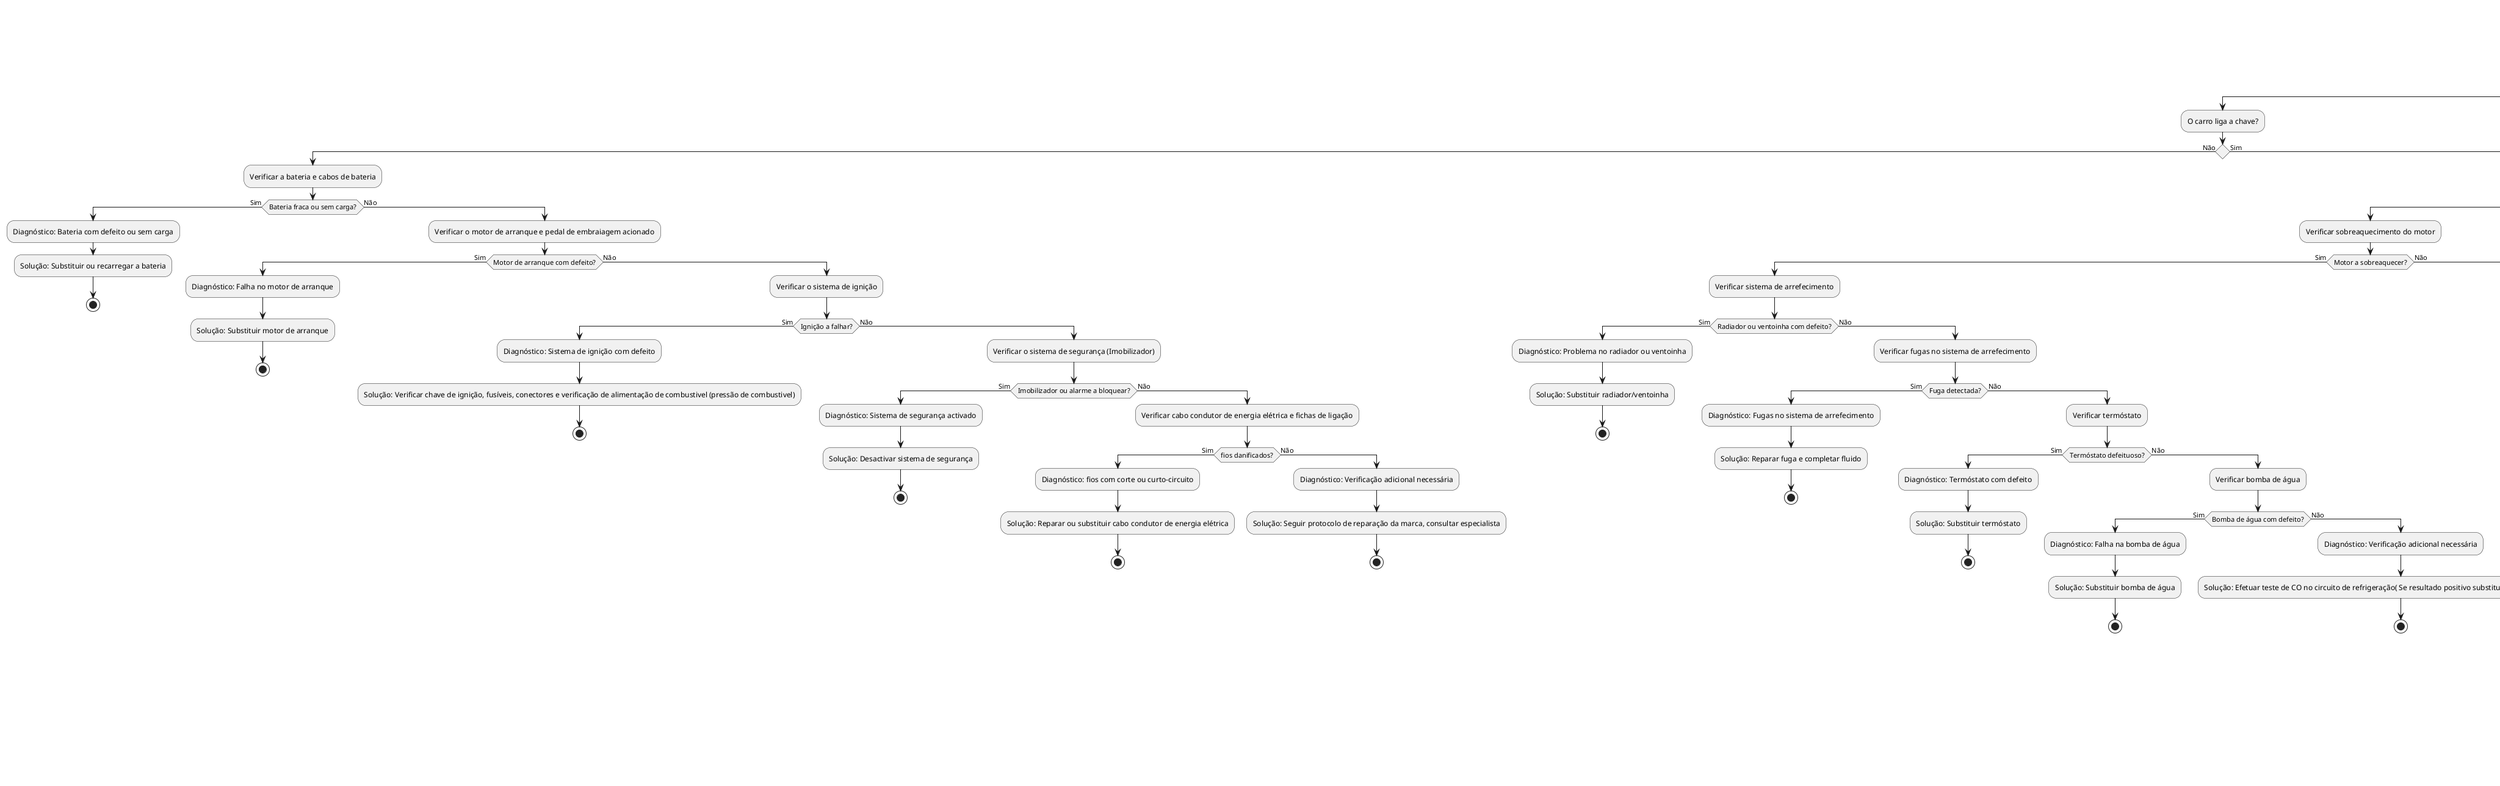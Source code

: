 @startuml
title Workflow de Diagnóstico Mecânico Completo - Diagnósticos Expandidos

start

:O carro apresenta algum problema?;
if (Sim) then (Sim)
  :O carro liga a chave?;
  if () then (Não)
    :Verificar a bateria e cabos de bateria;
    if (Bateria fraca ou sem carga?) then (Sim)
      :Diagnóstico: Bateria com defeito ou sem carga;
      :Solução: Substituir ou recarregar a bateria;
      stop
    else (Não)
      :Verificar o motor de arranque e pedal de embraiagem acionado;
      if (Motor de arranque com defeito?) then (Sim)
        :Diagnóstico: Falha no motor de arranque;
        :Solução: Substituir motor de arranque;
        stop
      else (Não)
        :Verificar o sistema de ignição;
        if (Ignição a falhar?) then (Sim)
          :Diagnóstico: Sistema de ignição com defeito;
          :Solução: Verificar chave de ignição, fusíveis, conectores e verificação de alimentação de combustivel (pressão de combustivel);
          stop
        else (Não)
          :Verificar o sistema de segurança (Imobilizador);
          if (Imobilizador ou alarme a bloquear?) then (Sim)
            :Diagnóstico: Sistema de segurança activado;
            :Solução: Desactivar sistema de segurança;
            stop
          else (Não)
            :Verificar cabo condutor de energia elétrica e fichas de ligação;
            if (fios danificados?) then (Sim)
              :Diagnóstico: fios com corte ou curto-circuito;
              :Solução: Reparar ou substituir cabo condutor de energia elétrica;
              stop
            else (Não)
              :Diagnóstico: Verificação adicional necessária;
              :Solução: Seguir protocolo de reparação da marca, consultar especialista;
              stop
            endif
          endif
        endif
      endif
    endif
  else (Sim)
    :O carro liga mas vai abaixo?;
    if (Sim) then (Sim)
      :Verificar sobreaquecimento do motor;
      if (Motor a sobreaquecer?) then (Sim)
        :Verificar sistema de arrefecimento;
        if (Radiador ou ventoinha com defeito?) then (Sim)
          :Diagnóstico: Problema no radiador ou ventoinha;
          :Solução: Substituir radiador/ventoinha;
          stop
        else (Não)
          :Verificar fugas no sistema de arrefecimento;
          if (Fuga detectada?) then (Sim)
            :Diagnóstico: Fugas no sistema de arrefecimento;
            :Solução: Reparar fuga e completar fluido;
            stop
          else (Não)
            :Verificar termóstato;
            if (Termóstato defeituoso?) then (Sim)
              :Diagnóstico: Termóstato com defeito;
              :Solução: Substituir termóstato;
              stop
            else (Não)
              :Verificar bomba de água;
              if (Bomba de água com defeito?) then (Sim)
                :Diagnóstico: Falha na bomba de água;
                :Solução: Substituir bomba de água;
                stop
              else (Não)
                :Diagnóstico: Verificação adicional necessária;
                :Solução: Efetuar teste de CO no circuito de refrigeração( Se resultado positivo substituir junta de cabeça de motor);
                stop
              endif
            endif
          endif
        endif
      else (Não)
        :Verificar sistema de combustível;
        if (Falta de combustível ou falha na bomba?) then (Sim)
          :Diagnóstico: Falta de combustível ou bomba de combustível com defeito;
          :Solução: Reabastecer ou substituir a bomba de combustível;
          stop
        else (Não)
          :Verificar filtro de combustível;
          if (Filtro de combustível entupido?) then (Sim)
            :Diagnóstico: Filtro de combustível entupido;
            :Solução: Substituir filtro de combustível;
            stop
          else (Não)
            :Verificar sistema de injeção de combustível;
            if (Injeção de combustível com defeito?) then (Sim)
              :Diagnóstico: Injeção de combustível com defeito;
              :Solução: Limpar ou substituir injetores;
              stop
            else (Não)
              :Verificar sistema de ignição;
              if (Velas de ignição defeituosas?) then (Sim)
                :Diagnóstico: Falha nas velas de ignição;
                :Solução: Substituir velas de ignição;
                stop
              else (Não)
                :Verificar sensores do motor (MAP, MAF, Sensor de rotação de cambota, Sensores de Vara de Cames, etc.);
                if (Sensores defeituosos?) then (Sim)
                  :Diagnóstico: Sensor do motor com falha;
                  :Solução: Verificar e substituir sensores;
                  stop
                else (Não)
                  :Diagnóstico: Problema indeterminado;
                  :Solução: Seguir protocolo de OBD2 calculador de motor;
                  stop
                endif
              endif
            endif
          endif
        endif
      endif
    else (Não (Carro liga e nao vai abaixo))
      :O carro faz barulho anormal?;
      if (Sim) then (Sim)
        :Verificar motor;
        if (Barulho no motor?) then (Sim)
          :Verificar correias ou corrente dentada;
          if (Correia dentada gasta?) then (Sim)
            :Diagnóstico: Correia dentada gasta e rolamentos;
            :Solução: Substituir kit de distribuição;
            stop
          else (Não)
            :Verificar lubrificação do motor;
            :Verificar nível de óleo;
            if (Nível de óleo < Mínimo) then (Sim)
              :Diagnóstico: Nível de óleo insuficiente;
              :Solução: Completar nível de óleo;
              stop
            else if (Nível de óleo > Máximo) then (Sim)
              :Diagnóstico: Excesso de óleo;
              :Solução: Retirar excesso de óleo;
              stop
            else (Normal)
              :Verificar velas de aquecimento (em motores a diesel);
              if (Velas de aquecimento com defeito?) then (Sim)
                :Diagnóstico: Falha nas velas de aquecimento;
                :Solução: Substituir velas de aquecimento;
                stop
              else (Não)
                :Verificar sistema de escape;
                if (Problema no sistema de escape?) then (Sim)
                  :Diagnóstico: Vazamento ou bloqueio no sistema de escape;
                  :Solução: Reparar ou substituir sistema de escape;
                  stop
                else (Não)
                  :Diagnóstico: Verificação adicional necessária;
                  :Solução: Consultar especialista;
                  stop
                endif
              endif
            endif
          endif
        else (Não)
            :Verificar suspensão e rodas;
            if (Barulho na suspensão ou rodas?) then (Sim)
              :Verificar rolamentos de roda (Acrescentar verificação de pneus, jantes e calços de travão);
              if (Problema com pneus, jantes ou calços de travão?) then (Sim)
                :Diagnóstico: Problema nos pneus, jantes ou calços de travão;
                :Solução: Reparar ou substituir pneus, jantes ou calços de travão conforme necessário;
                stop
              else (Não)
                if (Amortecedores gastos ou bases de amortecedores?) then (Sim)
                :Diagnóstico: Amortecedores gastos ou bases de amortecedores gastos;
                :Solução: Substituir kit de amortecedores;
                  stop
              else (Não)
                :Diagnóstico: Problema não identificado;
                :Solução: Consultar especialista;
                stop
              endif
            endif
          else (Não)
            :Diagnóstico: Sem barulhos anormais;
            stop
          endif
        endif
      else (Não)
        :O carro apresenta dificuldade ao travar?;
        if (Sim) then (Sim)
          :Verificar sistema de travões;
          if (Pastilhas de travão gastas?) then (Sim)
            :Diagnóstico: Pastilhas de travão gastas;
            :Solução: Substituir pastilhas de travão;
            stop
          else (Não)
            :Verificar discos de travão;
            if (Discos de travão gastos?) then (Sim)
              :Diagnóstico: Discos de travão gastos;
              :Solução: Substituir discos de travão;
              stop
            else (Não)
              :Verificar fluido de travão;
              if (Nível de fluido < Mínimo) then (Sim)
                :Diagnóstico: Nível de fluido insuficiente;
                :Solução: Completar fluido de travão e corrigir possiveis fugas;
                stop
              else if (Nível de fluido > Máximo) then (Sim)
                :Diagnóstico: Excesso de fluido de travão;
                :Solução: Ajustar nível de fluido de travão;
                stop
              else (Normal)
                :Verificar servofreio;
                if (Problema no servofreio?) then (Sim)
                  :Diagnóstico: Servofreio defeituoso;
                  :Solução: Reparar ou substituir servofreio;
                  stop
                else (Não)
                  :Verificar sistema ABS;
                  if (ABS com falha?) then (Sim)
                    :Diagnóstico: Sistema ABS com defeito;
                    :Solução: Verificar e reparar sistema ABS com consulta de especialista;
                    stop
                  else (Não)
                    :Diagnóstico: Problema indeterminado;
                    :Solução: Consultar especialista;
                    stop
                  endif
                endif
              endif
            endif
          endif
        else (Não)
          :Problemas na caixa de velocidades?;
          if () then (Sim)
            :Verificar nível de fluido de caixa de velocidades;
            if (Nível de fluido < Mínimo) then (Sim)
              :Diagnóstico: Nível de fluido de transmissão baixo;
              :Solução: Completar fluido de transmissão e verificar possiveis fugas;
              stop
            else if (Nível de fluido > Máximo) then (Sim)
              :Diagnóstico: Excesso de fluido de transmissão;
              :Solução: Ajustar fluido de transmissão;
              stop
            else (Normal)
            :Verificar embraiagem;
                if (Embraiagem gasta ou a patinar?) then (Sim)
                  :Diagnóstico: Embraiagem com desgaste excessivo ou volante bimassa defeituoso ;
                  :Solução: Substituir kit de embraiagem;
                  stop
                else (Não)
                  :Diagnóstico: Verificação adicional necessária;
                  :Solução: Consultar especialista;
                  stop
                endif
              endif
            else(Não)
             :Diagnóstico: Nenhum problema identificado;
            stop
          endif
        endif
      endif
    endif
  endif
  else (Não)
    :Diagnóstico: Sem problemas identificados;
    stop
endif


@enduml
